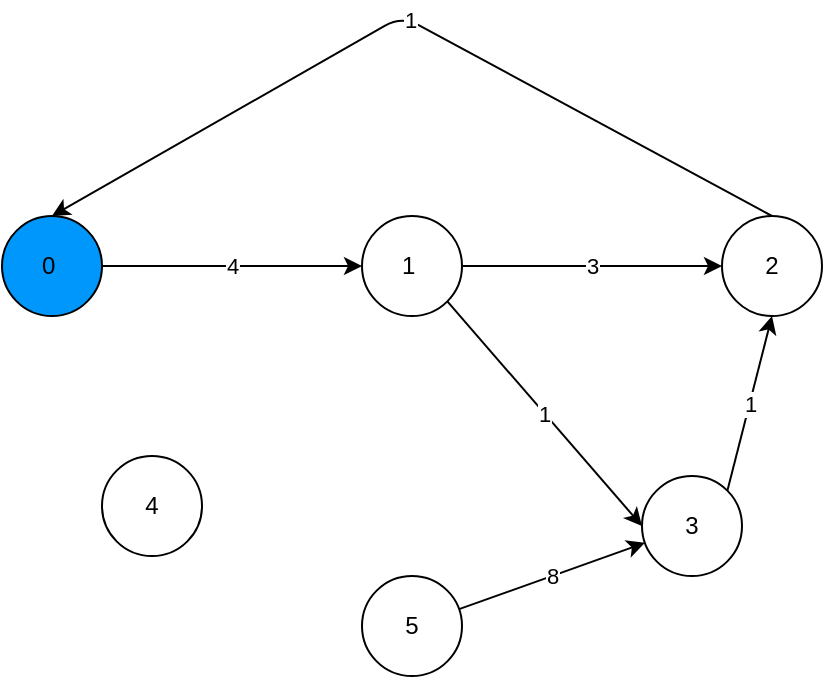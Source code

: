 <mxfile>
    <diagram id="Y7-7Yz9YkXuJPVgDQ1aH" name="Page-1">
        <mxGraphModel dx="358" dy="573" grid="1" gridSize="10" guides="1" tooltips="1" connect="1" arrows="1" fold="1" page="1" pageScale="1" pageWidth="827" pageHeight="1169" math="0" shadow="0">
            <root>
                <mxCell id="0"/>
                <mxCell id="1" parent="0"/>
                <mxCell id="7" value="4" style="edgeStyle=none;html=1;entryX=0;entryY=0.5;entryDx=0;entryDy=0;" parent="1" source="3" target="4" edge="1">
                    <mxGeometry relative="1" as="geometry"/>
                </mxCell>
                <mxCell id="3" value="0&amp;nbsp;" style="ellipse;whiteSpace=wrap;html=1;aspect=fixed;fillColor=#0097FC;" parent="1" vertex="1">
                    <mxGeometry x="160" y="160" width="50" height="50" as="geometry"/>
                </mxCell>
                <mxCell id="4" value="1&amp;nbsp;" style="ellipse;whiteSpace=wrap;html=1;aspect=fixed;" parent="1" vertex="1">
                    <mxGeometry x="340" y="160" width="50" height="50" as="geometry"/>
                </mxCell>
                <mxCell id="13" value="3" style="edgeStyle=none;html=1;entryX=0;entryY=0.5;entryDx=0;entryDy=0;" parent="1" target="14" edge="1">
                    <mxGeometry relative="1" as="geometry">
                        <mxPoint x="390" y="185" as="sourcePoint"/>
                    </mxGeometry>
                </mxCell>
                <mxCell id="22" value="1" style="edgeStyle=none;html=1;exitX=0.5;exitY=0;exitDx=0;exitDy=0;entryX=0.5;entryY=0;entryDx=0;entryDy=0;" edge="1" parent="1" source="14" target="3">
                    <mxGeometry relative="1" as="geometry">
                        <Array as="points">
                            <mxPoint x="360" y="60"/>
                        </Array>
                    </mxGeometry>
                </mxCell>
                <mxCell id="14" value="2" style="ellipse;whiteSpace=wrap;html=1;aspect=fixed;" parent="1" vertex="1">
                    <mxGeometry x="520" y="160" width="50" height="50" as="geometry"/>
                </mxCell>
                <mxCell id="15" value="1" style="edgeStyle=none;html=1;entryX=0;entryY=0.5;entryDx=0;entryDy=0;exitX=1;exitY=1;exitDx=0;exitDy=0;" edge="1" parent="1" target="16" source="4">
                    <mxGeometry relative="1" as="geometry">
                        <mxPoint x="350" y="315" as="sourcePoint"/>
                    </mxGeometry>
                </mxCell>
                <mxCell id="17" value="1" style="edgeStyle=none;html=1;exitX=1;exitY=0;exitDx=0;exitDy=0;entryX=0.5;entryY=1;entryDx=0;entryDy=0;" edge="1" parent="1" source="16" target="14">
                    <mxGeometry relative="1" as="geometry"/>
                </mxCell>
                <mxCell id="16" value="3" style="ellipse;whiteSpace=wrap;html=1;aspect=fixed;" vertex="1" parent="1">
                    <mxGeometry x="480" y="290" width="50" height="50" as="geometry"/>
                </mxCell>
                <mxCell id="19" value="4" style="ellipse;whiteSpace=wrap;html=1;aspect=fixed;" vertex="1" parent="1">
                    <mxGeometry x="210" y="280" width="50" height="50" as="geometry"/>
                </mxCell>
                <mxCell id="21" value="8" style="edgeStyle=none;html=1;" edge="1" parent="1" source="20" target="16">
                    <mxGeometry relative="1" as="geometry"/>
                </mxCell>
                <mxCell id="20" value="5&lt;span style=&quot;color: rgba(0, 0, 0, 0); font-family: monospace; font-size: 0px; text-align: start;&quot;&gt;%3CmxGraphModel%3E%3Croot%3E%3CmxCell%20id%3D%220%22%2F%3E%3CmxCell%20id%3D%221%22%20parent%3D%220%22%2F%3E%3CmxCell%20id%3D%222%22%20value%3D%223%22%20style%3D%22edgeStyle%3Dnone%3Bhtml%3D1%3BentryX%3D0%3BentryY%3D0.5%3BentryDx%3D0%3BentryDy%3D0%3B%22%20edge%3D%221%22%20target%3D%223%22%20parent%3D%221%22%3E%3CmxGeometry%20relative%3D%221%22%20as%3D%22geometry%22%3E%3CmxPoint%20x%3D%22390%22%20y%3D%22185%22%20as%3D%22sourcePoint%22%2F%3E%3C%2FmxGeometry%3E%3C%2FmxCell%3E%3CmxCell%20id%3D%223%22%20value%3D%222%22%20style%3D%22ellipse%3BwhiteSpace%3Dwrap%3Bhtml%3D1%3Baspect%3Dfixed%3B%22%20vertex%3D%221%22%20parent%3D%221%22%3E%3CmxGeometry%20x%3D%22520%22%20y%3D%22160%22%20width%3D%2250%22%20height%3D%2250%22%20as%3D%22geometry%22%2F%3E%3C%2FmxCell%3E%3C%2Froot%3E%3C%2FmxGraphModel%3E&lt;/span&gt;" style="ellipse;whiteSpace=wrap;html=1;aspect=fixed;" vertex="1" parent="1">
                    <mxGeometry x="340" y="340" width="50" height="50" as="geometry"/>
                </mxCell>
            </root>
        </mxGraphModel>
    </diagram>
</mxfile>